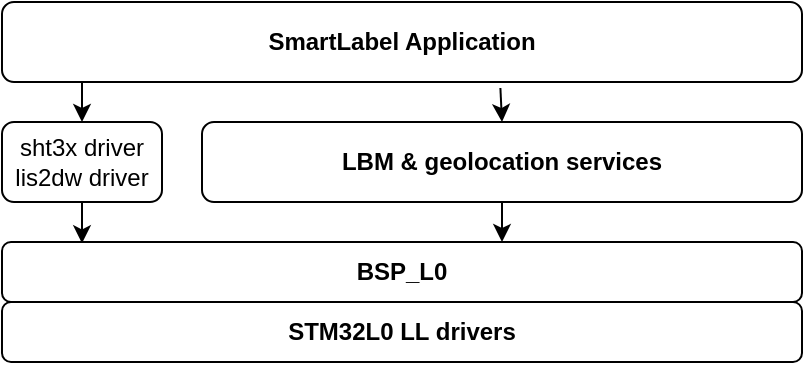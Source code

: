 <mxfile>
    <diagram id="p3jcd77KZaWnRr4rKC02" name="Page-1">
        <mxGraphModel dx="1119" dy="540" grid="1" gridSize="10" guides="1" tooltips="1" connect="1" arrows="1" fold="1" page="1" pageScale="1" pageWidth="850" pageHeight="1100" math="0" shadow="0">
            <root>
                <mxCell id="0"/>
                <mxCell id="1" parent="0"/>
                <mxCell id="2" value="SmartLabel Application" style="rounded=1;whiteSpace=wrap;html=1;fontStyle=1" vertex="1" parent="1">
                    <mxGeometry x="80" y="80" width="400" height="40" as="geometry"/>
                </mxCell>
                <mxCell id="3" style="edgeStyle=none;html=1;exitX=0.5;exitY=1;exitDx=0;exitDy=0;entryX=0.1;entryY=0.022;entryDx=0;entryDy=0;entryPerimeter=0;" edge="1" parent="1" source="4" target="7">
                    <mxGeometry relative="1" as="geometry">
                        <mxPoint x="120" y="400" as="targetPoint"/>
                    </mxGeometry>
                </mxCell>
                <mxCell id="4" value="sht3x driver&lt;br&gt;lis2dw driver" style="rounded=1;whiteSpace=wrap;html=1;" vertex="1" parent="1">
                    <mxGeometry x="80" y="140" width="80" height="40" as="geometry"/>
                </mxCell>
                <mxCell id="20" style="edgeStyle=none;html=1;exitX=0.5;exitY=1;exitDx=0;exitDy=0;entryX=0.625;entryY=0;entryDx=0;entryDy=0;entryPerimeter=0;" edge="1" parent="1" source="6" target="7">
                    <mxGeometry relative="1" as="geometry"/>
                </mxCell>
                <mxCell id="6" value="&lt;b&gt;LBM &amp;amp; geolocation services&lt;/b&gt;" style="rounded=1;whiteSpace=wrap;html=1;" vertex="1" parent="1">
                    <mxGeometry x="180" y="140" width="300" height="40" as="geometry"/>
                </mxCell>
                <mxCell id="7" value="BSP_L0" style="rounded=1;whiteSpace=wrap;html=1;fontStyle=1" vertex="1" parent="1">
                    <mxGeometry x="80" y="200" width="400" height="30" as="geometry"/>
                </mxCell>
                <mxCell id="8" value="&lt;b&gt;STM32L0 LL drivers&lt;/b&gt;" style="rounded=1;whiteSpace=wrap;html=1;" vertex="1" parent="1">
                    <mxGeometry x="80" y="230" width="400" height="30" as="geometry"/>
                </mxCell>
                <mxCell id="15" value="" style="endArrow=classic;html=1;" edge="1" parent="1" target="4">
                    <mxGeometry width="50" height="50" relative="1" as="geometry">
                        <mxPoint x="120" y="120" as="sourcePoint"/>
                        <mxPoint x="430" y="260" as="targetPoint"/>
                    </mxGeometry>
                </mxCell>
                <mxCell id="21" value="" style="endArrow=classic;html=1;exitX=0.623;exitY=1.075;exitDx=0;exitDy=0;exitPerimeter=0;entryX=0.5;entryY=0;entryDx=0;entryDy=0;" edge="1" parent="1" source="2" target="6">
                    <mxGeometry width="50" height="50" relative="1" as="geometry">
                        <mxPoint x="400" y="300" as="sourcePoint"/>
                        <mxPoint x="450" y="250" as="targetPoint"/>
                    </mxGeometry>
                </mxCell>
            </root>
        </mxGraphModel>
    </diagram>
</mxfile>